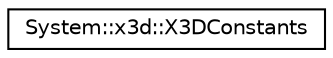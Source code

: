 digraph G
{
  edge [fontname="Helvetica",fontsize="10",labelfontname="Helvetica",labelfontsize="10"];
  node [fontname="Helvetica",fontsize="10",shape=record];
  rankdir="LR";
  Node1 [label="System::x3d::X3DConstants",height=0.2,width=0.4,color="black", fillcolor="white", style="filled",URL="$class_system_1_1x3d_1_1_x3_d_constants.html"];
}
